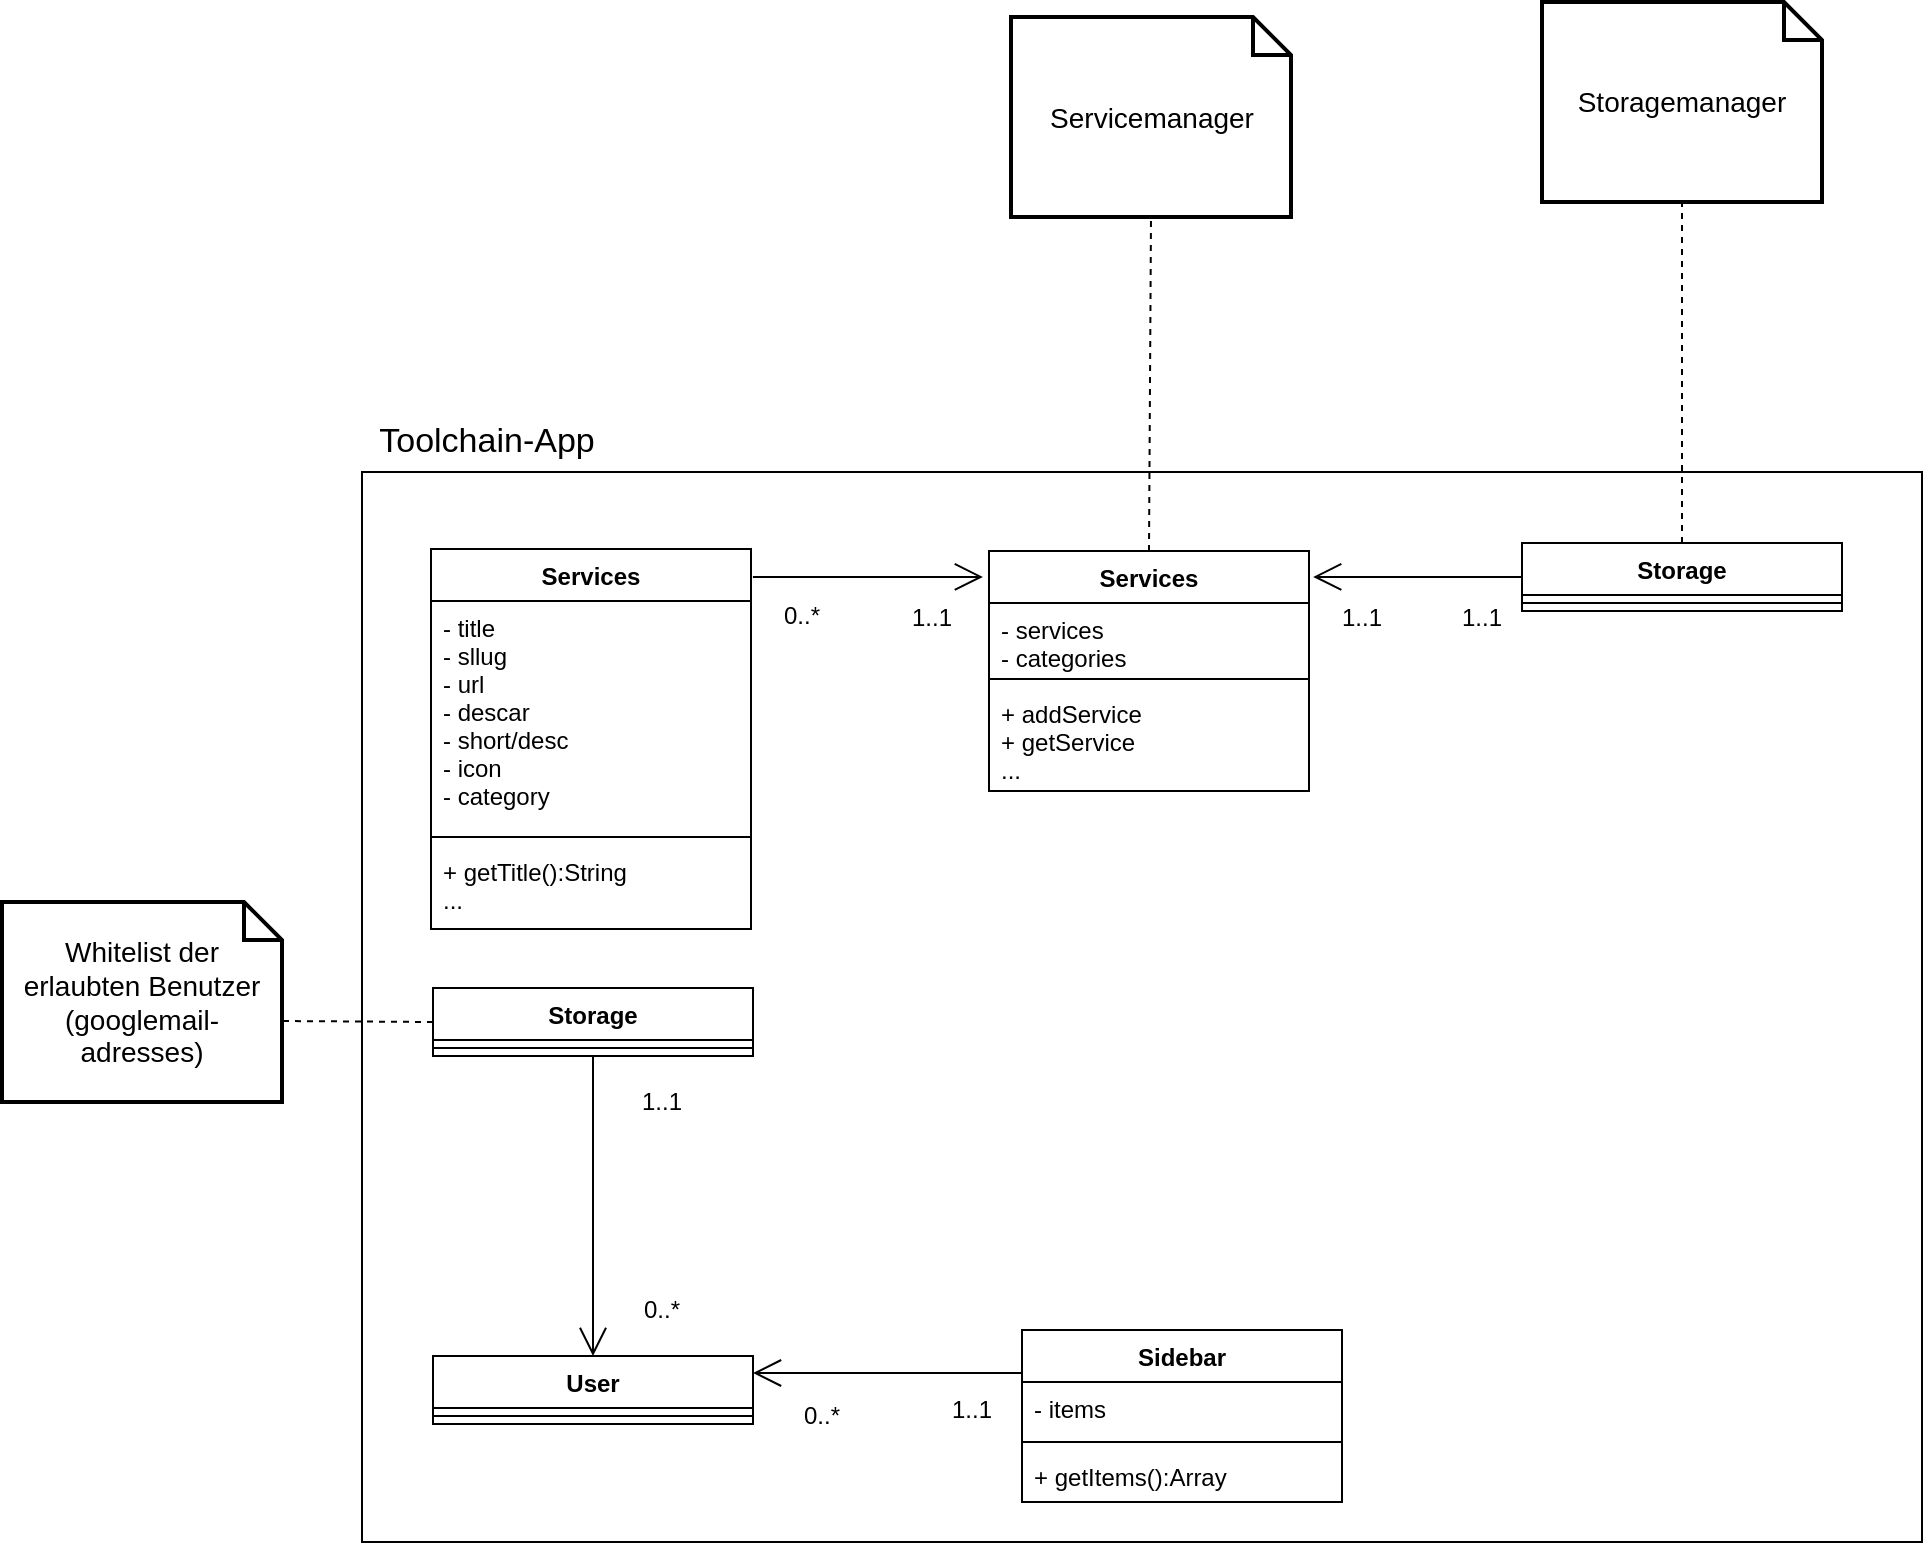 <mxfile pages="1" version="11.1.4" type="device"><diagram id="EeSDqt4YavazHckFy2dz" name="Page-1"><mxGraphModel dx="1773" dy="682" grid="1" gridSize="10" guides="1" tooltips="1" connect="1" arrows="1" fold="1" page="1" pageScale="1" pageWidth="827" pageHeight="1169" math="0" shadow="0"><root><mxCell id="0"/><mxCell id="1" parent="0"/><mxCell id="1a8lTKAbpdkfHkEWSvHn-3" value="" style="rounded=0;whiteSpace=wrap;html=1;fillColor=none;" parent="1" vertex="1"><mxGeometry x="-610" y="395" width="780" height="535" as="geometry"/></mxCell><mxCell id="WgCiFJRVv1zuZflFJmyl-5" value="Services" style="swimlane;fontStyle=1;align=center;verticalAlign=top;childLayout=stackLayout;horizontal=1;startSize=26;horizontalStack=0;resizeParent=1;resizeParentMax=0;resizeLast=0;collapsible=1;marginBottom=0;" parent="1" vertex="1"><mxGeometry x="-575.5" y="433.5" width="160" height="190" as="geometry"/></mxCell><mxCell id="WgCiFJRVv1zuZflFJmyl-6" value="- title &#10;- sllug &#10;- url &#10;- descar&#10;- short/desc&#10;- icon&#10;- category&#10;&#10;&#10;&#10;" style="text;strokeColor=none;fillColor=none;align=left;verticalAlign=top;spacingLeft=4;spacingRight=4;overflow=hidden;rotatable=0;points=[[0,0.5],[1,0.5]];portConstraint=eastwest;" parent="WgCiFJRVv1zuZflFJmyl-5" vertex="1"><mxGeometry y="26" width="160" height="114" as="geometry"/></mxCell><mxCell id="WgCiFJRVv1zuZflFJmyl-7" value="" style="line;strokeWidth=1;fillColor=none;align=left;verticalAlign=middle;spacingTop=-1;spacingLeft=3;spacingRight=3;rotatable=0;labelPosition=right;points=[];portConstraint=eastwest;" parent="WgCiFJRVv1zuZflFJmyl-5" vertex="1"><mxGeometry y="140" width="160" height="8" as="geometry"/></mxCell><mxCell id="WgCiFJRVv1zuZflFJmyl-8" value="+ getTitle():String&#10;..." style="text;strokeColor=none;fillColor=none;align=left;verticalAlign=top;spacingLeft=4;spacingRight=4;overflow=hidden;rotatable=0;points=[[0,0.5],[1,0.5]];portConstraint=eastwest;" parent="WgCiFJRVv1zuZflFJmyl-5" vertex="1"><mxGeometry y="148" width="160" height="42" as="geometry"/></mxCell><mxCell id="WgCiFJRVv1zuZflFJmyl-9" value="User" style="swimlane;fontStyle=1;align=center;verticalAlign=top;childLayout=stackLayout;horizontal=1;startSize=26;horizontalStack=0;resizeParent=1;resizeParentMax=0;resizeLast=0;collapsible=1;marginBottom=0;" parent="1" vertex="1"><mxGeometry x="-574.5" y="837" width="160" height="34" as="geometry"/></mxCell><mxCell id="WgCiFJRVv1zuZflFJmyl-11" value="" style="line;strokeWidth=1;fillColor=none;align=left;verticalAlign=middle;spacingTop=-1;spacingLeft=3;spacingRight=3;rotatable=0;labelPosition=right;points=[];portConstraint=eastwest;" parent="WgCiFJRVv1zuZflFJmyl-9" vertex="1"><mxGeometry y="26" width="160" height="8" as="geometry"/></mxCell><mxCell id="WgCiFJRVv1zuZflFJmyl-13" value="Storage" style="swimlane;fontStyle=1;align=center;verticalAlign=top;childLayout=stackLayout;horizontal=1;startSize=26;horizontalStack=0;resizeParent=1;resizeParentMax=0;resizeLast=0;collapsible=1;marginBottom=0;" parent="1" vertex="1"><mxGeometry x="-574.5" y="653" width="160" height="34" as="geometry"/></mxCell><mxCell id="WgCiFJRVv1zuZflFJmyl-15" value="" style="line;strokeWidth=1;fillColor=none;align=left;verticalAlign=middle;spacingTop=-1;spacingLeft=3;spacingRight=3;rotatable=0;labelPosition=right;points=[];portConstraint=eastwest;" parent="WgCiFJRVv1zuZflFJmyl-13" vertex="1"><mxGeometry y="26" width="160" height="8" as="geometry"/></mxCell><mxCell id="WgCiFJRVv1zuZflFJmyl-17" value="Sidebar" style="swimlane;fontStyle=1;align=center;verticalAlign=top;childLayout=stackLayout;horizontal=1;startSize=26;horizontalStack=0;resizeParent=1;resizeParentMax=0;resizeLast=0;collapsible=1;marginBottom=0;" parent="1" vertex="1"><mxGeometry x="-280" y="824" width="160" height="86" as="geometry"/></mxCell><mxCell id="WgCiFJRVv1zuZflFJmyl-18" value="- items" style="text;strokeColor=none;fillColor=none;align=left;verticalAlign=top;spacingLeft=4;spacingRight=4;overflow=hidden;rotatable=0;points=[[0,0.5],[1,0.5]];portConstraint=eastwest;" parent="WgCiFJRVv1zuZflFJmyl-17" vertex="1"><mxGeometry y="26" width="160" height="26" as="geometry"/></mxCell><mxCell id="WgCiFJRVv1zuZflFJmyl-19" value="" style="line;strokeWidth=1;fillColor=none;align=left;verticalAlign=middle;spacingTop=-1;spacingLeft=3;spacingRight=3;rotatable=0;labelPosition=right;points=[];portConstraint=eastwest;" parent="WgCiFJRVv1zuZflFJmyl-17" vertex="1"><mxGeometry y="52" width="160" height="8" as="geometry"/></mxCell><mxCell id="WgCiFJRVv1zuZflFJmyl-20" value="+ getItems():Array" style="text;strokeColor=none;fillColor=none;align=left;verticalAlign=top;spacingLeft=4;spacingRight=4;overflow=hidden;rotatable=0;points=[[0,0.5],[1,0.5]];portConstraint=eastwest;" parent="WgCiFJRVv1zuZflFJmyl-17" vertex="1"><mxGeometry y="60" width="160" height="26" as="geometry"/></mxCell><mxCell id="WgCiFJRVv1zuZflFJmyl-21" value="Services" style="swimlane;fontStyle=1;align=center;verticalAlign=top;childLayout=stackLayout;horizontal=1;startSize=26;horizontalStack=0;resizeParent=1;resizeParentMax=0;resizeLast=0;collapsible=1;marginBottom=0;" parent="1" vertex="1"><mxGeometry x="-296.5" y="434.5" width="160" height="120" as="geometry"/></mxCell><mxCell id="WgCiFJRVv1zuZflFJmyl-22" value="- services&#10;- categories&#10;" style="text;strokeColor=none;fillColor=none;align=left;verticalAlign=top;spacingLeft=4;spacingRight=4;overflow=hidden;rotatable=0;points=[[0,0.5],[1,0.5]];portConstraint=eastwest;" parent="WgCiFJRVv1zuZflFJmyl-21" vertex="1"><mxGeometry y="26" width="160" height="34" as="geometry"/></mxCell><mxCell id="WgCiFJRVv1zuZflFJmyl-23" value="" style="line;strokeWidth=1;fillColor=none;align=left;verticalAlign=middle;spacingTop=-1;spacingLeft=3;spacingRight=3;rotatable=0;labelPosition=right;points=[];portConstraint=eastwest;" parent="WgCiFJRVv1zuZflFJmyl-21" vertex="1"><mxGeometry y="60" width="160" height="8" as="geometry"/></mxCell><mxCell id="WgCiFJRVv1zuZflFJmyl-24" value="+ addService&#10;+ getService&#10;...&#10;" style="text;strokeColor=none;fillColor=none;align=left;verticalAlign=top;spacingLeft=4;spacingRight=4;overflow=hidden;rotatable=0;points=[[0,0.5],[1,0.5]];portConstraint=eastwest;" parent="WgCiFJRVv1zuZflFJmyl-21" vertex="1"><mxGeometry y="68" width="160" height="52" as="geometry"/></mxCell><mxCell id="WgCiFJRVv1zuZflFJmyl-25" value="Storage" style="swimlane;fontStyle=1;align=center;verticalAlign=top;childLayout=stackLayout;horizontal=1;startSize=26;horizontalStack=0;resizeParent=1;resizeParentMax=0;resizeLast=0;collapsible=1;marginBottom=0;" parent="1" vertex="1"><mxGeometry x="-30" y="430.5" width="160" height="34" as="geometry"/></mxCell><mxCell id="WgCiFJRVv1zuZflFJmyl-27" value="" style="line;strokeWidth=1;fillColor=none;align=left;verticalAlign=middle;spacingTop=-1;spacingLeft=3;spacingRight=3;rotatable=0;labelPosition=right;points=[];portConstraint=eastwest;" parent="WgCiFJRVv1zuZflFJmyl-25" vertex="1"><mxGeometry y="26" width="160" height="8" as="geometry"/></mxCell><mxCell id="1a8lTKAbpdkfHkEWSvHn-4" value="&lt;font style=&quot;font-size: 17px&quot;&gt;Toolchain-App&lt;/font&gt;" style="text;html=1;strokeColor=none;fillColor=none;align=center;verticalAlign=middle;whiteSpace=wrap;rounded=0;" parent="1" vertex="1"><mxGeometry x="-610" y="370" width="125" height="20" as="geometry"/></mxCell><mxCell id="EJkFF2VOKDAC9q5g4nTL-1" value="Whitelist der erlaubten Benutzer (googlemail-adresses)" style="shape=note;strokeWidth=2;fontSize=14;size=19;whiteSpace=wrap;html=1;" parent="1" vertex="1"><mxGeometry x="-790" y="610" width="140" height="100" as="geometry"/></mxCell><mxCell id="EJkFF2VOKDAC9q5g4nTL-2" value="" style="endArrow=none;dashed=1;html=1;entryX=0;entryY=0;entryDx=140;entryDy=59.5;entryPerimeter=0;exitX=0;exitY=0.5;exitDx=0;exitDy=0;" parent="1" source="WgCiFJRVv1zuZflFJmyl-13" target="EJkFF2VOKDAC9q5g4nTL-1" edge="1"><mxGeometry width="50" height="50" relative="1" as="geometry"><mxPoint x="-770" y="1052" as="sourcePoint"/><mxPoint x="-720" y="1002" as="targetPoint"/></mxGeometry></mxCell><mxCell id="EJkFF2VOKDAC9q5g4nTL-4" value="Servicemanager" style="shape=note;strokeWidth=2;fontSize=14;size=19;whiteSpace=wrap;html=1;" parent="1" vertex="1"><mxGeometry x="-285.5" y="167.5" width="140" height="100" as="geometry"/></mxCell><mxCell id="EJkFF2VOKDAC9q5g4nTL-5" value="" style="endArrow=none;dashed=1;html=1;entryX=0.5;entryY=1;entryDx=0;entryDy=0;entryPerimeter=0;exitX=0.5;exitY=0;exitDx=0;exitDy=0;" parent="1" source="WgCiFJRVv1zuZflFJmyl-21" target="EJkFF2VOKDAC9q5g4nTL-4" edge="1"><mxGeometry width="50" height="50" relative="1" as="geometry"><mxPoint x="-160.5" y="271" as="sourcePoint"/><mxPoint x="-236" y="267.5" as="targetPoint"/></mxGeometry></mxCell><mxCell id="EJkFF2VOKDAC9q5g4nTL-6" value="Storagemanager" style="shape=note;strokeWidth=2;fontSize=14;size=19;whiteSpace=wrap;html=1;" parent="1" vertex="1"><mxGeometry x="-20" y="160" width="140" height="100" as="geometry"/></mxCell><mxCell id="EJkFF2VOKDAC9q5g4nTL-7" value="" style="endArrow=none;dashed=1;html=1;entryX=0.5;entryY=1;entryDx=0;entryDy=0;entryPerimeter=0;exitX=0.5;exitY=0;exitDx=0;exitDy=0;" parent="1" source="WgCiFJRVv1zuZflFJmyl-25" target="EJkFF2VOKDAC9q5g4nTL-6" edge="1"><mxGeometry width="50" height="50" relative="1" as="geometry"><mxPoint x="1.5" y="380" as="sourcePoint"/><mxPoint x="-9" y="255" as="targetPoint"/></mxGeometry></mxCell><mxCell id="EJkFF2VOKDAC9q5g4nTL-3" value="" style="endArrow=open;endFill=1;endSize=12;html=1;entryX=0.5;entryY=0;entryDx=0;entryDy=0;exitX=0.5;exitY=1;exitDx=0;exitDy=0;" parent="1" source="WgCiFJRVv1zuZflFJmyl-13" target="WgCiFJRVv1zuZflFJmyl-9" edge="1"><mxGeometry width="160" relative="1" as="geometry"><mxPoint x="-494" y="652.5" as="sourcePoint"/><mxPoint x="-334" y="652.5" as="targetPoint"/></mxGeometry></mxCell><mxCell id="EJkFF2VOKDAC9q5g4nTL-8" value="" style="endArrow=open;endFill=1;endSize=12;html=1;entryX=1;entryY=0.25;entryDx=0;entryDy=0;exitX=0;exitY=0.25;exitDx=0;exitDy=0;" parent="1" source="WgCiFJRVv1zuZflFJmyl-17" target="WgCiFJRVv1zuZflFJmyl-9" edge="1"><mxGeometry width="160" relative="1" as="geometry"><mxPoint x="-310.0" y="852" as="sourcePoint"/><mxPoint x="-310.0" y="1002" as="targetPoint"/></mxGeometry></mxCell><mxCell id="EJkFF2VOKDAC9q5g4nTL-9" value="" style="endArrow=open;endFill=1;endSize=12;html=1;entryX=-0.019;entryY=0.108;entryDx=0;entryDy=0;entryPerimeter=0;exitX=1.006;exitY=0.074;exitDx=0;exitDy=0;exitPerimeter=0;" parent="1" source="WgCiFJRVv1zuZflFJmyl-5" target="WgCiFJRVv1zuZflFJmyl-21" edge="1"><mxGeometry width="160" relative="1" as="geometry"><mxPoint x="-161" y="582.5" as="sourcePoint"/><mxPoint x="-295.5" y="582.5" as="targetPoint"/></mxGeometry></mxCell><mxCell id="EJkFF2VOKDAC9q5g4nTL-10" value="" style="endArrow=open;endFill=1;endSize=12;html=1;entryX=1.013;entryY=0.108;entryDx=0;entryDy=0;entryPerimeter=0;exitX=0;exitY=0.5;exitDx=0;exitDy=0;" parent="1" source="WgCiFJRVv1zuZflFJmyl-25" target="WgCiFJRVv1zuZflFJmyl-21" edge="1"><mxGeometry width="160" relative="1" as="geometry"><mxPoint x="-115.5" y="594.085" as="sourcePoint"/><mxPoint x="1.46" y="536.46" as="targetPoint"/></mxGeometry></mxCell><mxCell id="EJkFF2VOKDAC9q5g4nTL-11" value="1..1" style="text;html=1;strokeColor=none;fillColor=none;align=center;verticalAlign=middle;whiteSpace=wrap;rounded=0;" parent="1" vertex="1"><mxGeometry x="-480" y="700" width="40" height="20" as="geometry"/></mxCell><mxCell id="EJkFF2VOKDAC9q5g4nTL-12" value="0..*" style="text;html=1;strokeColor=none;fillColor=none;align=center;verticalAlign=middle;whiteSpace=wrap;rounded=0;" parent="1" vertex="1"><mxGeometry x="-480" y="804" width="40" height="20" as="geometry"/></mxCell><mxCell id="EJkFF2VOKDAC9q5g4nTL-14" value="1..1" style="text;html=1;strokeColor=none;fillColor=none;align=center;verticalAlign=middle;whiteSpace=wrap;rounded=0;" parent="1" vertex="1"><mxGeometry x="-325.5" y="854" width="40" height="20" as="geometry"/></mxCell><mxCell id="EJkFF2VOKDAC9q5g4nTL-15" value="0..*" style="text;html=1;strokeColor=none;fillColor=none;align=center;verticalAlign=middle;whiteSpace=wrap;rounded=0;" parent="1" vertex="1"><mxGeometry x="-400" y="857" width="40" height="20" as="geometry"/></mxCell><mxCell id="EJkFF2VOKDAC9q5g4nTL-16" value="1..1" style="text;html=1;strokeColor=none;fillColor=none;align=center;verticalAlign=middle;whiteSpace=wrap;rounded=0;" parent="1" vertex="1"><mxGeometry x="-345.5" y="457.5" width="40" height="20" as="geometry"/></mxCell><mxCell id="EJkFF2VOKDAC9q5g4nTL-17" value="0..*" style="text;html=1;strokeColor=none;fillColor=none;align=center;verticalAlign=middle;whiteSpace=wrap;rounded=0;" parent="1" vertex="1"><mxGeometry x="-410" y="456.5" width="40" height="20" as="geometry"/></mxCell><mxCell id="EJkFF2VOKDAC9q5g4nTL-19" value="1..1" style="text;html=1;strokeColor=none;fillColor=none;align=center;verticalAlign=middle;whiteSpace=wrap;rounded=0;" parent="1" vertex="1"><mxGeometry x="-129.929" y="457.5" width="40" height="20" as="geometry"/></mxCell><mxCell id="EJkFF2VOKDAC9q5g4nTL-20" value="1..1" style="text;html=1;strokeColor=none;fillColor=none;align=center;verticalAlign=middle;whiteSpace=wrap;rounded=0;" parent="1" vertex="1"><mxGeometry x="-70" y="457.5" width="40" height="20" as="geometry"/></mxCell></root></mxGraphModel></diagram></mxfile>